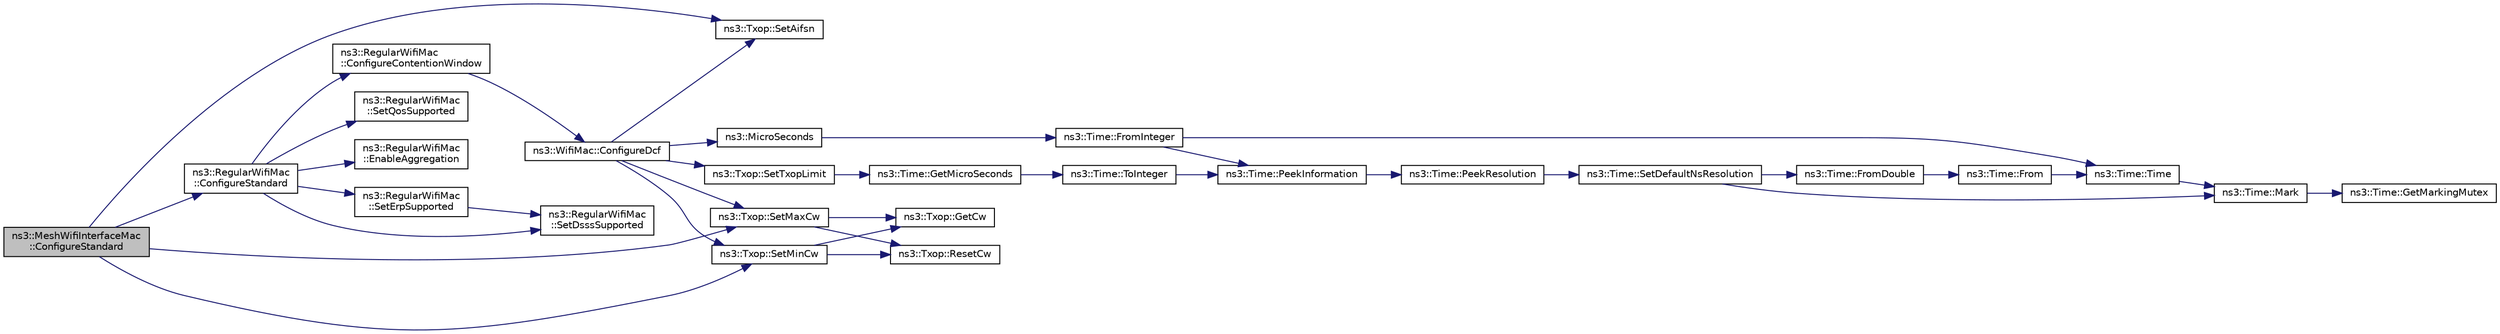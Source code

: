 digraph "ns3::MeshWifiInterfaceMac::ConfigureStandard"
{
 // LATEX_PDF_SIZE
  edge [fontname="Helvetica",fontsize="10",labelfontname="Helvetica",labelfontsize="10"];
  node [fontname="Helvetica",fontsize="10",shape=record];
  rankdir="LR";
  Node1 [label="ns3::MeshWifiInterfaceMac\l::ConfigureStandard",height=0.2,width=0.4,color="black", fillcolor="grey75", style="filled", fontcolor="black",tooltip="Finish configuration based on the WifiStandard being provided."];
  Node1 -> Node2 [color="midnightblue",fontsize="10",style="solid",fontname="Helvetica"];
  Node2 [label="ns3::RegularWifiMac\l::ConfigureStandard",height=0.2,width=0.4,color="black", fillcolor="white", style="filled",URL="$classns3_1_1_regular_wifi_mac.html#a99aff32071f7c8ec59d20d0b37ca2fe9",tooltip=" "];
  Node2 -> Node3 [color="midnightblue",fontsize="10",style="solid",fontname="Helvetica"];
  Node3 [label="ns3::RegularWifiMac\l::ConfigureContentionWindow",height=0.2,width=0.4,color="black", fillcolor="white", style="filled",URL="$classns3_1_1_regular_wifi_mac.html#aa6da62735de3b3aaa10f713a8832c3c6",tooltip=" "];
  Node3 -> Node4 [color="midnightblue",fontsize="10",style="solid",fontname="Helvetica"];
  Node4 [label="ns3::WifiMac::ConfigureDcf",height=0.2,width=0.4,color="black", fillcolor="white", style="filled",URL="$classns3_1_1_wifi_mac.html#a57f06517a8097efc7b0314088450b84a",tooltip=" "];
  Node4 -> Node5 [color="midnightblue",fontsize="10",style="solid",fontname="Helvetica"];
  Node5 [label="ns3::MicroSeconds",height=0.2,width=0.4,color="black", fillcolor="white", style="filled",URL="$group__timecivil.html#ga17465a639c8d1464e76538afdd78a9f0",tooltip="Construct a Time in the indicated unit."];
  Node5 -> Node6 [color="midnightblue",fontsize="10",style="solid",fontname="Helvetica"];
  Node6 [label="ns3::Time::FromInteger",height=0.2,width=0.4,color="black", fillcolor="white", style="filled",URL="$classns3_1_1_time.html#a3e742c67b2764e75ff95f9b754d43fe9",tooltip="Create a Time equal to value in unit unit."];
  Node6 -> Node7 [color="midnightblue",fontsize="10",style="solid",fontname="Helvetica"];
  Node7 [label="ns3::Time::Time",height=0.2,width=0.4,color="black", fillcolor="white", style="filled",URL="$classns3_1_1_time.html#a8a39dc1b8cbbd7fe6d940e492d1b925e",tooltip="Default constructor, with value 0."];
  Node7 -> Node8 [color="midnightblue",fontsize="10",style="solid",fontname="Helvetica"];
  Node8 [label="ns3::Time::Mark",height=0.2,width=0.4,color="black", fillcolor="white", style="filled",URL="$classns3_1_1_time.html#aa7eef2a1119c1c4855d99f1e83d44c54",tooltip="Record a Time instance with the MarkedTimes."];
  Node8 -> Node9 [color="midnightblue",fontsize="10",style="solid",fontname="Helvetica"];
  Node9 [label="ns3::Time::GetMarkingMutex",height=0.2,width=0.4,color="black", fillcolor="white", style="filled",URL="$classns3_1_1_time.html#addd8e672203391b3ae98ee475ce05272",tooltip=" "];
  Node6 -> Node10 [color="midnightblue",fontsize="10",style="solid",fontname="Helvetica"];
  Node10 [label="ns3::Time::PeekInformation",height=0.2,width=0.4,color="black", fillcolor="white", style="filled",URL="$classns3_1_1_time.html#a0b023c55c20582aa7c1781aacf128034",tooltip="Get the Information record for timeUnit for the current Resolution."];
  Node10 -> Node11 [color="midnightblue",fontsize="10",style="solid",fontname="Helvetica"];
  Node11 [label="ns3::Time::PeekResolution",height=0.2,width=0.4,color="black", fillcolor="white", style="filled",URL="$classns3_1_1_time.html#a963e53522278fcbdf1ab9f7adbd0f5d6",tooltip="Get the current Resolution."];
  Node11 -> Node12 [color="midnightblue",fontsize="10",style="solid",fontname="Helvetica"];
  Node12 [label="ns3::Time::SetDefaultNsResolution",height=0.2,width=0.4,color="black", fillcolor="white", style="filled",URL="$classns3_1_1_time.html#a6a872e62f71dfa817fef2c549473d980",tooltip="Set the default resolution."];
  Node12 -> Node13 [color="midnightblue",fontsize="10",style="solid",fontname="Helvetica"];
  Node13 [label="ns3::Time::FromDouble",height=0.2,width=0.4,color="black", fillcolor="white", style="filled",URL="$classns3_1_1_time.html#a60e845f4a74e62495b86356afe604cb4",tooltip="Create a Time equal to value in unit unit."];
  Node13 -> Node14 [color="midnightblue",fontsize="10",style="solid",fontname="Helvetica"];
  Node14 [label="ns3::Time::From",height=0.2,width=0.4,color="black", fillcolor="white", style="filled",URL="$classns3_1_1_time.html#a34e4acc13d0e08cc8cb9cd3b838b9baf",tooltip="Create a Time in the current unit."];
  Node14 -> Node7 [color="midnightblue",fontsize="10",style="solid",fontname="Helvetica"];
  Node12 -> Node8 [color="midnightblue",fontsize="10",style="solid",fontname="Helvetica"];
  Node4 -> Node15 [color="midnightblue",fontsize="10",style="solid",fontname="Helvetica"];
  Node15 [label="ns3::Txop::SetAifsn",height=0.2,width=0.4,color="black", fillcolor="white", style="filled",URL="$classns3_1_1_txop.html#aa6515ec3c9933a8cca497b0b27eb13d9",tooltip="Set the number of slots that make up an AIFS."];
  Node4 -> Node16 [color="midnightblue",fontsize="10",style="solid",fontname="Helvetica"];
  Node16 [label="ns3::Txop::SetMaxCw",height=0.2,width=0.4,color="black", fillcolor="white", style="filled",URL="$classns3_1_1_txop.html#a40559204a35c37482ee285635c624636",tooltip="Set the maximum contention window size."];
  Node16 -> Node17 [color="midnightblue",fontsize="10",style="solid",fontname="Helvetica"];
  Node17 [label="ns3::Txop::GetCw",height=0.2,width=0.4,color="black", fillcolor="white", style="filled",URL="$classns3_1_1_txop.html#a3b733c5a31045a10b5074f4ff8026a81",tooltip=" "];
  Node16 -> Node18 [color="midnightblue",fontsize="10",style="solid",fontname="Helvetica"];
  Node18 [label="ns3::Txop::ResetCw",height=0.2,width=0.4,color="black", fillcolor="white", style="filled",URL="$classns3_1_1_txop.html#ab9b1e87f2012e04279b960eb209a94af",tooltip="Update the value of the CW variable to take into account a transmission success or a transmission abo..."];
  Node4 -> Node19 [color="midnightblue",fontsize="10",style="solid",fontname="Helvetica"];
  Node19 [label="ns3::Txop::SetMinCw",height=0.2,width=0.4,color="black", fillcolor="white", style="filled",URL="$classns3_1_1_txop.html#adbce30c7ef68cc5c387597f802e2c0eb",tooltip="Set the minimum contention window size."];
  Node19 -> Node17 [color="midnightblue",fontsize="10",style="solid",fontname="Helvetica"];
  Node19 -> Node18 [color="midnightblue",fontsize="10",style="solid",fontname="Helvetica"];
  Node4 -> Node20 [color="midnightblue",fontsize="10",style="solid",fontname="Helvetica"];
  Node20 [label="ns3::Txop::SetTxopLimit",height=0.2,width=0.4,color="black", fillcolor="white", style="filled",URL="$classns3_1_1_txop.html#a61ce285cd5e9cbc9b3ce695033b716c2",tooltip="Set the TXOP limit."];
  Node20 -> Node21 [color="midnightblue",fontsize="10",style="solid",fontname="Helvetica"];
  Node21 [label="ns3::Time::GetMicroSeconds",height=0.2,width=0.4,color="black", fillcolor="white", style="filled",URL="$classns3_1_1_time.html#a0b012c8e774fc7b96cad91a05c8e0122",tooltip="Get an approximation of the time stored in this instance in the indicated unit."];
  Node21 -> Node22 [color="midnightblue",fontsize="10",style="solid",fontname="Helvetica"];
  Node22 [label="ns3::Time::ToInteger",height=0.2,width=0.4,color="black", fillcolor="white", style="filled",URL="$classns3_1_1_time.html#a4bd2d3c8a919e4b57e60692b53db4a61",tooltip="Get the Time value expressed in a particular unit."];
  Node22 -> Node10 [color="midnightblue",fontsize="10",style="solid",fontname="Helvetica"];
  Node2 -> Node23 [color="midnightblue",fontsize="10",style="solid",fontname="Helvetica"];
  Node23 [label="ns3::RegularWifiMac\l::EnableAggregation",height=0.2,width=0.4,color="black", fillcolor="white", style="filled",URL="$classns3_1_1_regular_wifi_mac.html#aff4c3c6089505d115e0cdb3403cf0eba",tooltip="Enable aggregation function."];
  Node2 -> Node24 [color="midnightblue",fontsize="10",style="solid",fontname="Helvetica"];
  Node24 [label="ns3::RegularWifiMac\l::SetDsssSupported",height=0.2,width=0.4,color="black", fillcolor="white", style="filled",URL="$classns3_1_1_regular_wifi_mac.html#ac704c4df1771a9e7c0f9ff3bb72ca6fe",tooltip="Enable or disable DSSS support for the device."];
  Node2 -> Node25 [color="midnightblue",fontsize="10",style="solid",fontname="Helvetica"];
  Node25 [label="ns3::RegularWifiMac\l::SetErpSupported",height=0.2,width=0.4,color="black", fillcolor="white", style="filled",URL="$classns3_1_1_regular_wifi_mac.html#a61126017f4b5902c91947d4fbfe3f007",tooltip="Enable or disable ERP support for the device."];
  Node25 -> Node24 [color="midnightblue",fontsize="10",style="solid",fontname="Helvetica"];
  Node2 -> Node26 [color="midnightblue",fontsize="10",style="solid",fontname="Helvetica"];
  Node26 [label="ns3::RegularWifiMac\l::SetQosSupported",height=0.2,width=0.4,color="black", fillcolor="white", style="filled",URL="$classns3_1_1_regular_wifi_mac.html#a0692f6e43a82d60aecaa674bc82e926f",tooltip="Enable or disable QoS support for the device."];
  Node1 -> Node15 [color="midnightblue",fontsize="10",style="solid",fontname="Helvetica"];
  Node1 -> Node16 [color="midnightblue",fontsize="10",style="solid",fontname="Helvetica"];
  Node1 -> Node19 [color="midnightblue",fontsize="10",style="solid",fontname="Helvetica"];
}
